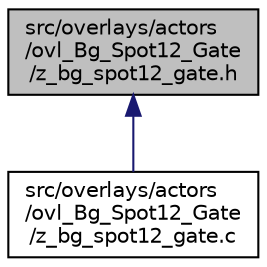 digraph "src/overlays/actors/ovl_Bg_Spot12_Gate/z_bg_spot12_gate.h"
{
 // LATEX_PDF_SIZE
  edge [fontname="Helvetica",fontsize="10",labelfontname="Helvetica",labelfontsize="10"];
  node [fontname="Helvetica",fontsize="10",shape=record];
  Node1 [label="src/overlays/actors\l/ovl_Bg_Spot12_Gate\l/z_bg_spot12_gate.h",height=0.2,width=0.4,color="black", fillcolor="grey75", style="filled", fontcolor="black",tooltip=" "];
  Node1 -> Node2 [dir="back",color="midnightblue",fontsize="10",style="solid",fontname="Helvetica"];
  Node2 [label="src/overlays/actors\l/ovl_Bg_Spot12_Gate\l/z_bg_spot12_gate.c",height=0.2,width=0.4,color="black", fillcolor="white", style="filled",URL="$d8/d86/z__bg__spot12__gate_8c.html",tooltip=" "];
}
